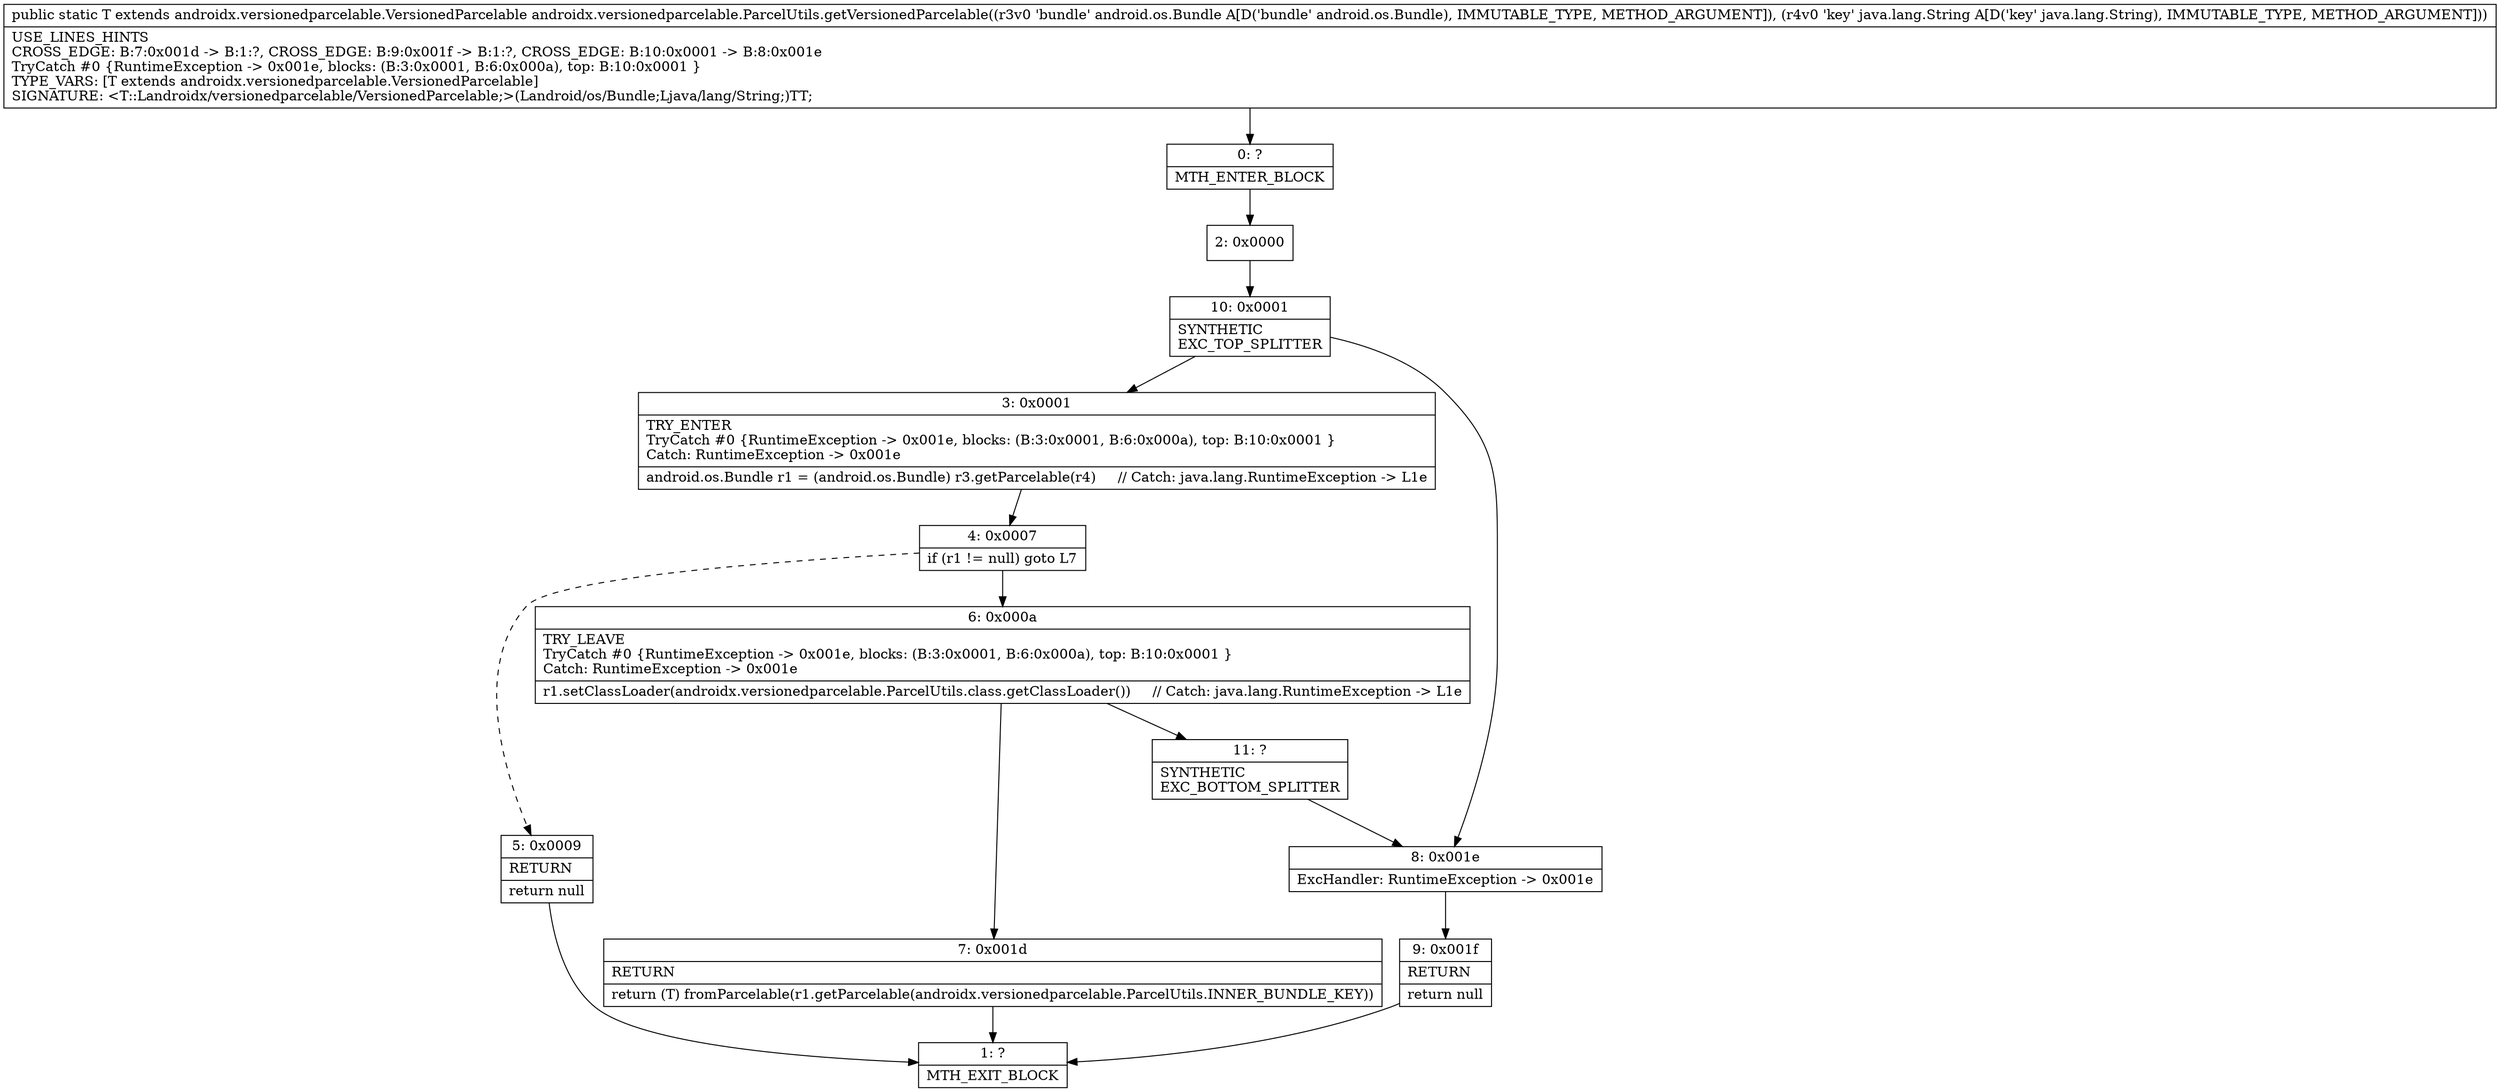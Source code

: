 digraph "CFG forandroidx.versionedparcelable.ParcelUtils.getVersionedParcelable(Landroid\/os\/Bundle;Ljava\/lang\/String;)Landroidx\/versionedparcelable\/VersionedParcelable;" {
Node_0 [shape=record,label="{0\:\ ?|MTH_ENTER_BLOCK\l}"];
Node_2 [shape=record,label="{2\:\ 0x0000}"];
Node_10 [shape=record,label="{10\:\ 0x0001|SYNTHETIC\lEXC_TOP_SPLITTER\l}"];
Node_3 [shape=record,label="{3\:\ 0x0001|TRY_ENTER\lTryCatch #0 \{RuntimeException \-\> 0x001e, blocks: (B:3:0x0001, B:6:0x000a), top: B:10:0x0001 \}\lCatch: RuntimeException \-\> 0x001e\l|android.os.Bundle r1 = (android.os.Bundle) r3.getParcelable(r4)     \/\/ Catch: java.lang.RuntimeException \-\> L1e\l}"];
Node_4 [shape=record,label="{4\:\ 0x0007|if (r1 != null) goto L7\l}"];
Node_5 [shape=record,label="{5\:\ 0x0009|RETURN\l|return null\l}"];
Node_1 [shape=record,label="{1\:\ ?|MTH_EXIT_BLOCK\l}"];
Node_6 [shape=record,label="{6\:\ 0x000a|TRY_LEAVE\lTryCatch #0 \{RuntimeException \-\> 0x001e, blocks: (B:3:0x0001, B:6:0x000a), top: B:10:0x0001 \}\lCatch: RuntimeException \-\> 0x001e\l|r1.setClassLoader(androidx.versionedparcelable.ParcelUtils.class.getClassLoader())     \/\/ Catch: java.lang.RuntimeException \-\> L1e\l}"];
Node_7 [shape=record,label="{7\:\ 0x001d|RETURN\l|return (T) fromParcelable(r1.getParcelable(androidx.versionedparcelable.ParcelUtils.INNER_BUNDLE_KEY))\l}"];
Node_11 [shape=record,label="{11\:\ ?|SYNTHETIC\lEXC_BOTTOM_SPLITTER\l}"];
Node_8 [shape=record,label="{8\:\ 0x001e|ExcHandler: RuntimeException \-\> 0x001e\l}"];
Node_9 [shape=record,label="{9\:\ 0x001f|RETURN\l|return null\l}"];
MethodNode[shape=record,label="{public static T extends androidx.versionedparcelable.VersionedParcelable androidx.versionedparcelable.ParcelUtils.getVersionedParcelable((r3v0 'bundle' android.os.Bundle A[D('bundle' android.os.Bundle), IMMUTABLE_TYPE, METHOD_ARGUMENT]), (r4v0 'key' java.lang.String A[D('key' java.lang.String), IMMUTABLE_TYPE, METHOD_ARGUMENT]))  | USE_LINES_HINTS\lCROSS_EDGE: B:7:0x001d \-\> B:1:?, CROSS_EDGE: B:9:0x001f \-\> B:1:?, CROSS_EDGE: B:10:0x0001 \-\> B:8:0x001e\lTryCatch #0 \{RuntimeException \-\> 0x001e, blocks: (B:3:0x0001, B:6:0x000a), top: B:10:0x0001 \}\lTYPE_VARS: [T extends androidx.versionedparcelable.VersionedParcelable]\lSIGNATURE: \<T::Landroidx\/versionedparcelable\/VersionedParcelable;\>(Landroid\/os\/Bundle;Ljava\/lang\/String;)TT;\l}"];
MethodNode -> Node_0;Node_0 -> Node_2;
Node_2 -> Node_10;
Node_10 -> Node_3;
Node_10 -> Node_8;
Node_3 -> Node_4;
Node_4 -> Node_5[style=dashed];
Node_4 -> Node_6;
Node_5 -> Node_1;
Node_6 -> Node_7;
Node_6 -> Node_11;
Node_7 -> Node_1;
Node_11 -> Node_8;
Node_8 -> Node_9;
Node_9 -> Node_1;
}

